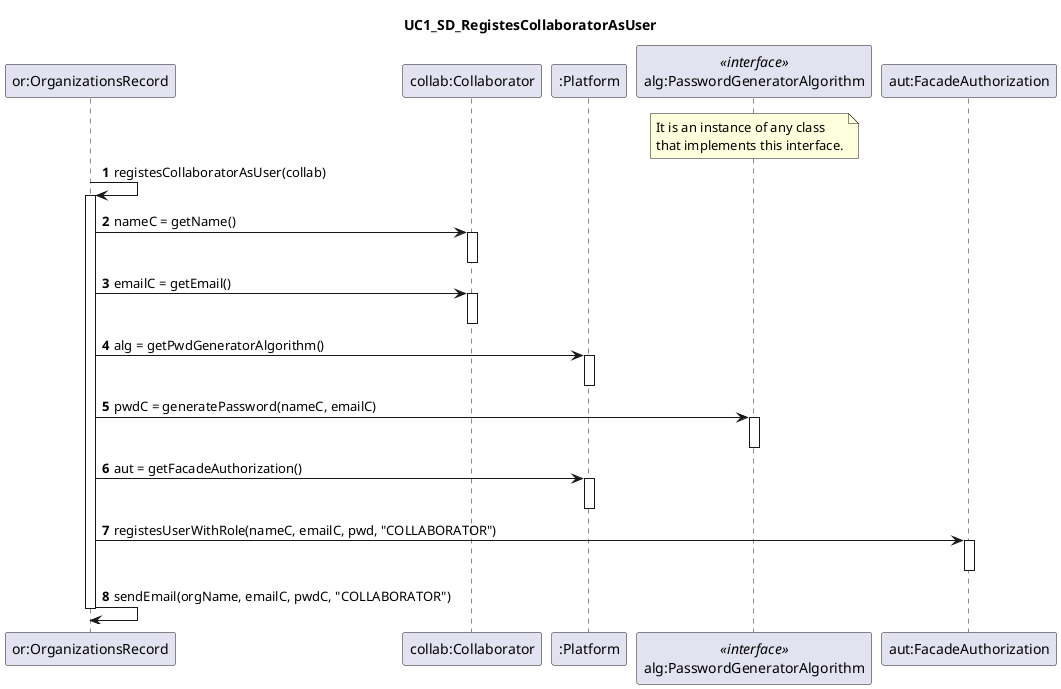 @startuml
title UC1_SD_RegistesCollaboratorAsUser
autonumber

participant "or:OrganizationsRecord" as ORGS
participant "collab:Collaborator" as COLLAB
participant ":Platform" as PLAT
participant "alg:PasswordGeneratorAlgorithm" as ALG << interface >>
participant "aut:FacadeAuthorization" as AUT

note over of ALG
It is an instance of any class 
that implements this interface.
end note

ORGS -> ORGS: registesCollaboratorAsUser(collab)
activate ORGS

ORGS -> COLLAB: nameC = getName()
activate COLLAB
deactivate COLLAB
ORGS -> COLLAB: emailC = getEmail()
activate COLLAB
deactivate COLLAB

ORGS -> PLAT : alg = getPwdGeneratorAlgorithm()
activate PLAT
deactivate PLAT

ORGS -> ALG: pwdC = generatePassword(nameC, emailC)
activate ALG
deactivate ALG

ORGS -> PLAT : aut = getFacadeAuthorization()
activate PLAT
deactivate PLAT

ORGS -> AUT: registesUserWithRole(nameC, emailC, pwd, "COLLABORATOR")
activate AUT
deactivate AUT


ORGS -> ORGS: sendEmail(orgName, emailC, pwdC, "COLLABORATOR")
deactivate ORGS

deactivate ORGS
@enduml